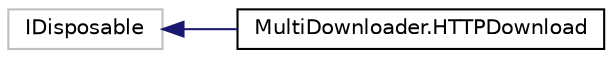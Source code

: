 digraph "Graphical Class Hierarchy"
{
 // LATEX_PDF_SIZE
  edge [fontname="Helvetica",fontsize="10",labelfontname="Helvetica",labelfontsize="10"];
  node [fontname="Helvetica",fontsize="10",shape=record];
  rankdir="LR";
  Node8 [label="IDisposable",height=0.2,width=0.4,color="grey75", fillcolor="white", style="filled",tooltip=" "];
  Node8 -> Node0 [dir="back",color="midnightblue",fontsize="10",style="solid",fontname="Helvetica"];
  Node0 [label="MultiDownloader.HTTPDownload",height=0.2,width=0.4,color="black", fillcolor="white", style="filled",URL="$class_multi_downloader_1_1_h_t_t_p_download.html",tooltip="Utility to download file from HTTP."];
}
